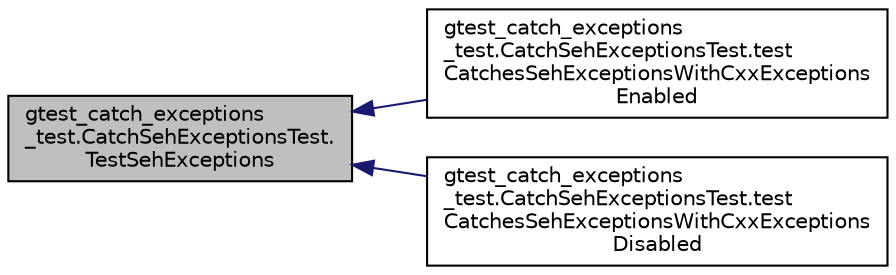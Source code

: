digraph "gtest_catch_exceptions_test.CatchSehExceptionsTest.TestSehExceptions"
{
  edge [fontname="Helvetica",fontsize="10",labelfontname="Helvetica",labelfontsize="10"];
  node [fontname="Helvetica",fontsize="10",shape=record];
  rankdir="LR";
  Node7 [label="gtest_catch_exceptions\l_test.CatchSehExceptionsTest.\lTestSehExceptions",height=0.2,width=0.4,color="black", fillcolor="grey75", style="filled", fontcolor="black"];
  Node7 -> Node8 [dir="back",color="midnightblue",fontsize="10",style="solid",fontname="Helvetica"];
  Node8 [label="gtest_catch_exceptions\l_test.CatchSehExceptionsTest.test\lCatchesSehExceptionsWithCxxExceptions\lEnabled",height=0.2,width=0.4,color="black", fillcolor="white", style="filled",URL="$dc/dec/classgtest__catch__exceptions__test_1_1_catch_seh_exceptions_test.html#a02d06790fb52416a9da6a28b624e9cd9"];
  Node7 -> Node9 [dir="back",color="midnightblue",fontsize="10",style="solid",fontname="Helvetica"];
  Node9 [label="gtest_catch_exceptions\l_test.CatchSehExceptionsTest.test\lCatchesSehExceptionsWithCxxExceptions\lDisabled",height=0.2,width=0.4,color="black", fillcolor="white", style="filled",URL="$dc/dec/classgtest__catch__exceptions__test_1_1_catch_seh_exceptions_test.html#a4a181de9de2b147eff55ed7a1d7d40c4"];
}
